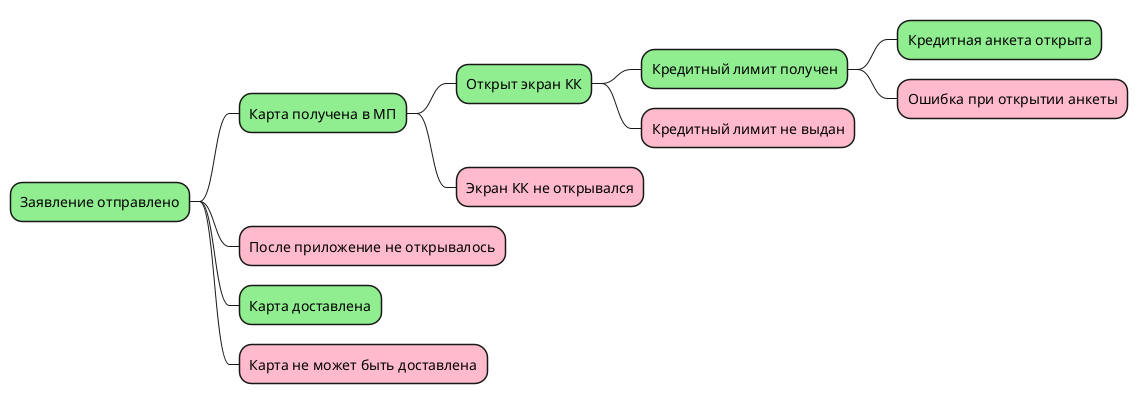 @startmindmap
*[#lightgreen] Заявление отправлено
**[#lightgreen] Карта получена в МП
***[#lightgreen] Открыт экран КК
****[#lightgreen] Кредитный лимит получен
*****[#lightgreen] Кредитная анкета открыта
*****[#FFBBCC] Ошибка при открытии анкеты
****[#FFBBCC] Кредитный лимит не выдан
***[#FFBBCC] Экран КК не открывался
**[#FFBBCC] После приложение не открывалось
**[#lightgreen] Карта доставлена
**[#FFBBCC] Карта не может быть доставлена
@endmindmap
